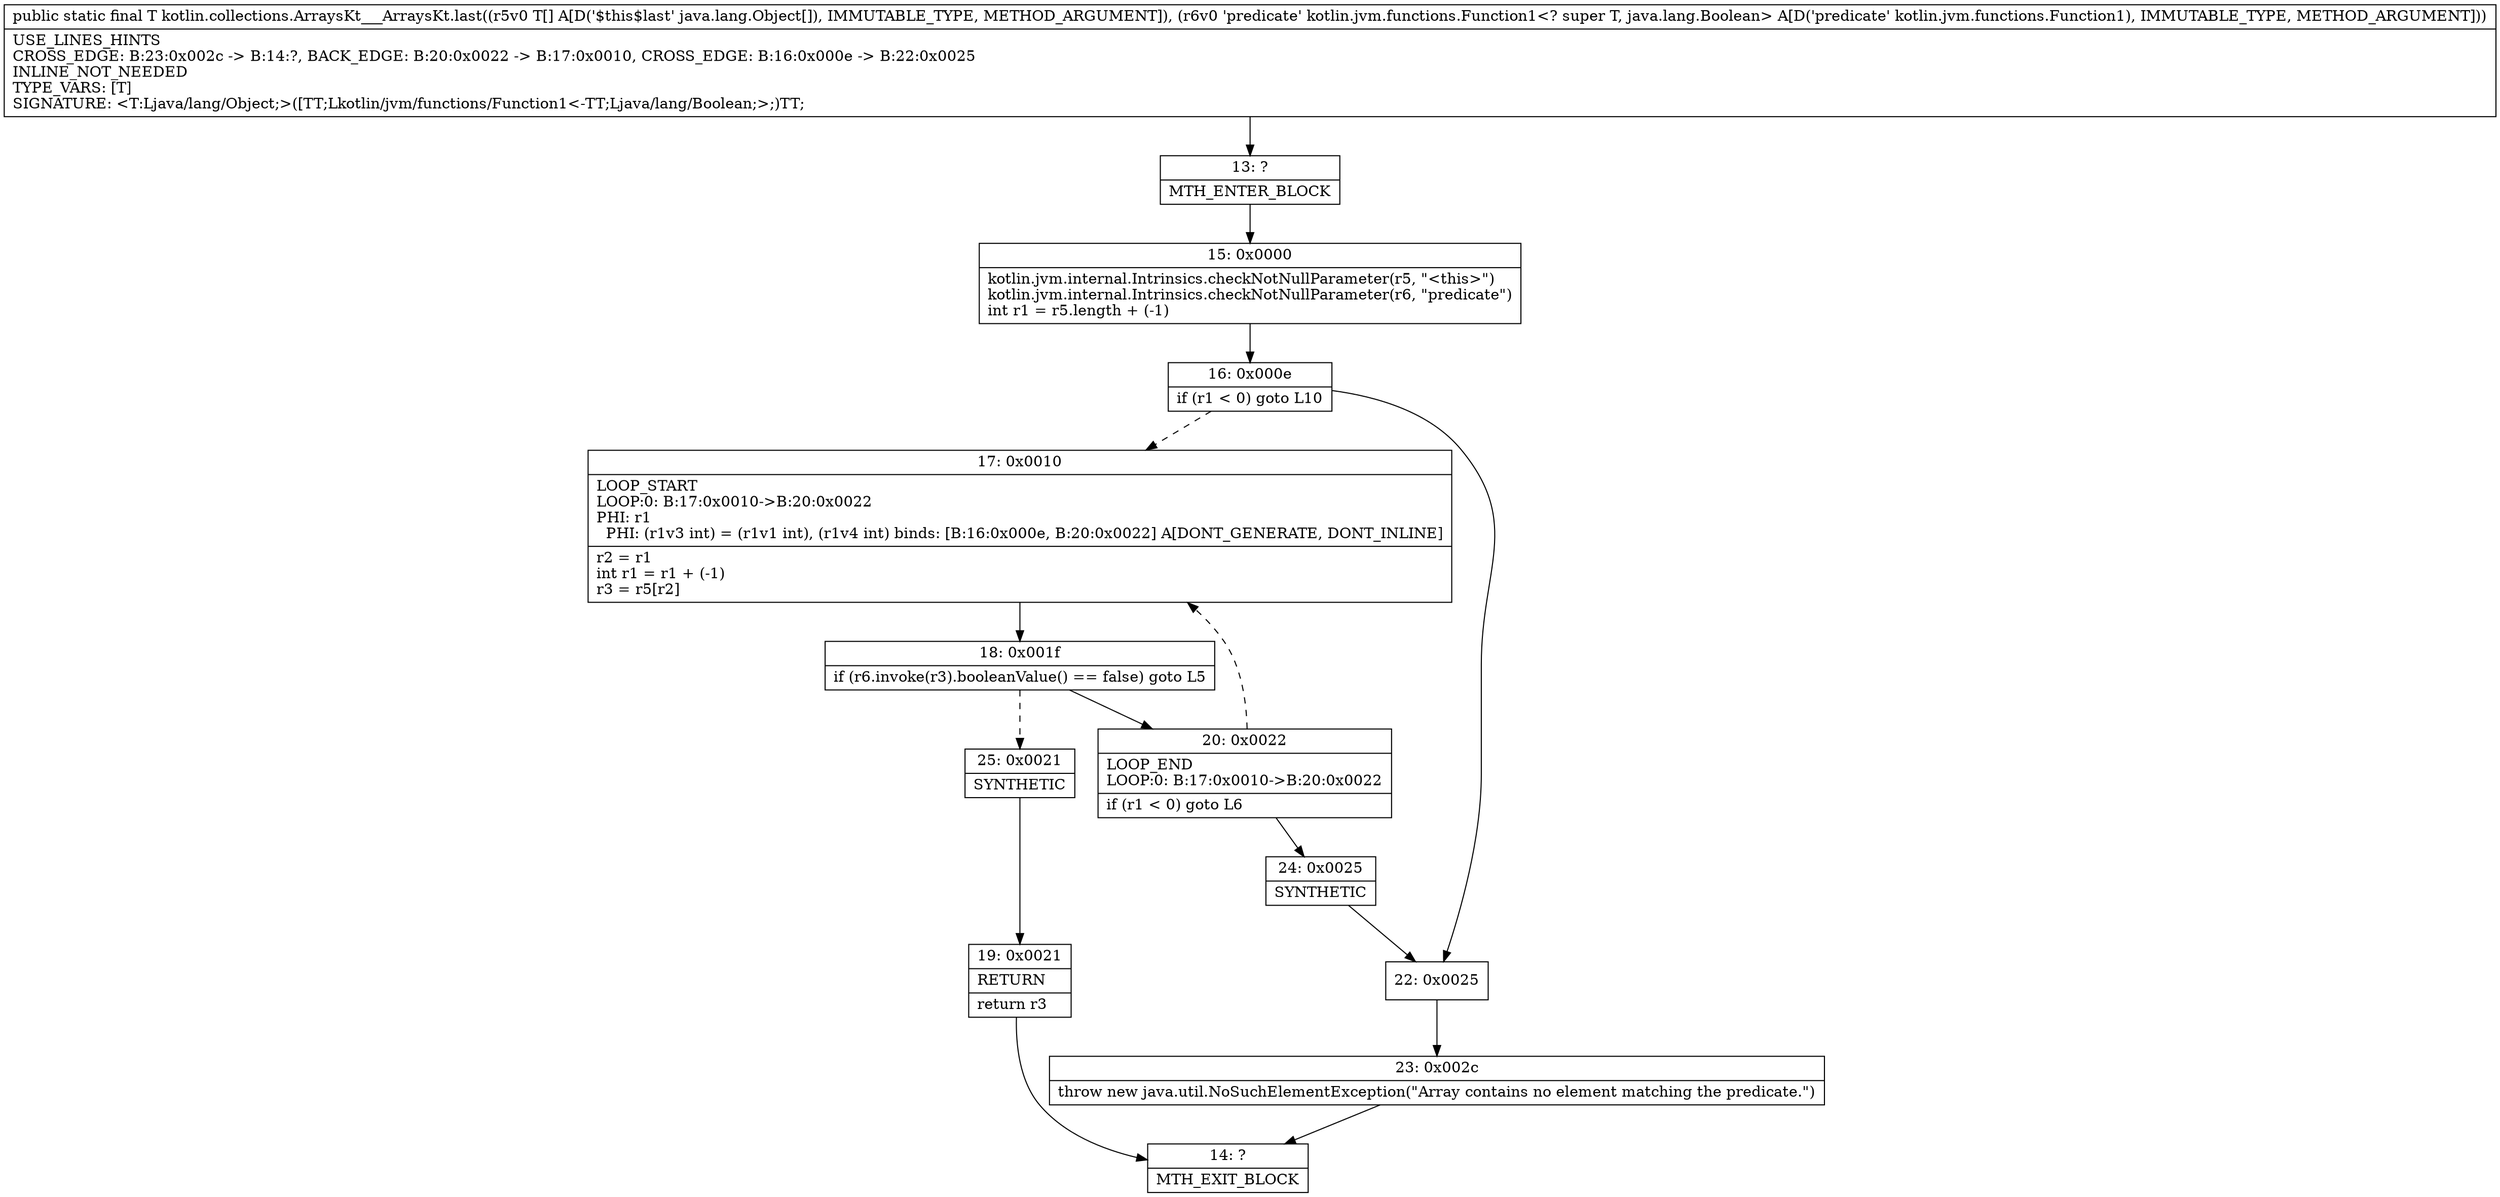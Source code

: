 digraph "CFG forkotlin.collections.ArraysKt___ArraysKt.last([Ljava\/lang\/Object;Lkotlin\/jvm\/functions\/Function1;)Ljava\/lang\/Object;" {
Node_13 [shape=record,label="{13\:\ ?|MTH_ENTER_BLOCK\l}"];
Node_15 [shape=record,label="{15\:\ 0x0000|kotlin.jvm.internal.Intrinsics.checkNotNullParameter(r5, \"\<this\>\")\lkotlin.jvm.internal.Intrinsics.checkNotNullParameter(r6, \"predicate\")\lint r1 = r5.length + (\-1)\l}"];
Node_16 [shape=record,label="{16\:\ 0x000e|if (r1 \< 0) goto L10\l}"];
Node_17 [shape=record,label="{17\:\ 0x0010|LOOP_START\lLOOP:0: B:17:0x0010\-\>B:20:0x0022\lPHI: r1 \l  PHI: (r1v3 int) = (r1v1 int), (r1v4 int) binds: [B:16:0x000e, B:20:0x0022] A[DONT_GENERATE, DONT_INLINE]\l|r2 = r1\lint r1 = r1 + (\-1)\lr3 = r5[r2]\l}"];
Node_18 [shape=record,label="{18\:\ 0x001f|if (r6.invoke(r3).booleanValue() == false) goto L5\l}"];
Node_20 [shape=record,label="{20\:\ 0x0022|LOOP_END\lLOOP:0: B:17:0x0010\-\>B:20:0x0022\l|if (r1 \< 0) goto L6\l}"];
Node_24 [shape=record,label="{24\:\ 0x0025|SYNTHETIC\l}"];
Node_25 [shape=record,label="{25\:\ 0x0021|SYNTHETIC\l}"];
Node_19 [shape=record,label="{19\:\ 0x0021|RETURN\l|return r3\l}"];
Node_14 [shape=record,label="{14\:\ ?|MTH_EXIT_BLOCK\l}"];
Node_22 [shape=record,label="{22\:\ 0x0025}"];
Node_23 [shape=record,label="{23\:\ 0x002c|throw new java.util.NoSuchElementException(\"Array contains no element matching the predicate.\")\l}"];
MethodNode[shape=record,label="{public static final T kotlin.collections.ArraysKt___ArraysKt.last((r5v0 T[] A[D('$this$last' java.lang.Object[]), IMMUTABLE_TYPE, METHOD_ARGUMENT]), (r6v0 'predicate' kotlin.jvm.functions.Function1\<? super T, java.lang.Boolean\> A[D('predicate' kotlin.jvm.functions.Function1), IMMUTABLE_TYPE, METHOD_ARGUMENT]))  | USE_LINES_HINTS\lCROSS_EDGE: B:23:0x002c \-\> B:14:?, BACK_EDGE: B:20:0x0022 \-\> B:17:0x0010, CROSS_EDGE: B:16:0x000e \-\> B:22:0x0025\lINLINE_NOT_NEEDED\lTYPE_VARS: [T]\lSIGNATURE: \<T:Ljava\/lang\/Object;\>([TT;Lkotlin\/jvm\/functions\/Function1\<\-TT;Ljava\/lang\/Boolean;\>;)TT;\l}"];
MethodNode -> Node_13;Node_13 -> Node_15;
Node_15 -> Node_16;
Node_16 -> Node_17[style=dashed];
Node_16 -> Node_22;
Node_17 -> Node_18;
Node_18 -> Node_20;
Node_18 -> Node_25[style=dashed];
Node_20 -> Node_17[style=dashed];
Node_20 -> Node_24;
Node_24 -> Node_22;
Node_25 -> Node_19;
Node_19 -> Node_14;
Node_22 -> Node_23;
Node_23 -> Node_14;
}

